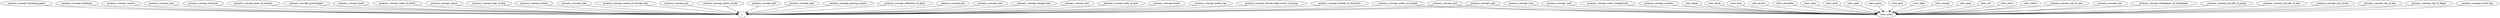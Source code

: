 strict digraph  {
primary_concept_ant;
y;
primary_concept_ants;
primary_concept_background;
primary_concept_bee;
primary_concept_body_of_ants;
primary_concept_bottle;
primary_concept_bottle_cap;
"primary_concept_bottom-right-corner_of_pump";
primary_concept_bottom_of_furniture;
primary_concept_branding_paper;
primary_concept_buildings;
primary_concept_camera;
primary_concept_door;
primary_concept_doormat;
primary_concept_glass_of_window;
primary_concept_grasshopper;
primary_concept_hand;
primary_concept_head_of_bottle;
primary_concept_insect;
primary_concept_legs_of_dog;
primary_concept_mantis;
primary_concept_note;
primary_concept_onesie_of_storage_box;
primary_concept_pen;
primary_concept_photo_of_kid;
primary_concept_pile;
primary_concept_pipe;
primary_concept_praying_mantis;
primary_concept_reflection_of_glass;
primary_concept_scales_of_animal;
primary_concept_seal;
primary_concept_sign;
color_white;
primary_concept_tail_of_ants;
primary_concept_text;
primary_concept_toiletpaper_of_toiletpaper;
"primary_concept_top-left_of_pump";
"primary_concept_top-left_of_tree";
primary_concept_top_of_bee;
primary_concept_top_of_box;
primary_concept_top_of_finger;
primary_concept_trash_bag;
primary_concept_tree;
primary_concept_wall;
primary_concept_water_background;
primary_concept_window;
color_beige;
color_black;
color_blue;
color_brown;
color_chocolate;
color_clear;
color_dark;
color_gold;
color_green;
color_grey;
color_light;
color_orange;
color_pink;
color_red;
color_silver;
color_yellow;
primary_concept_ant -> y;
primary_concept_ants -> y;
primary_concept_background -> y;
primary_concept_bee -> y;
primary_concept_body_of_ants -> y;
primary_concept_bottle -> y;
primary_concept_bottle_cap -> y;
"primary_concept_bottom-right-corner_of_pump" -> y;
primary_concept_bottom_of_furniture -> y;
primary_concept_branding_paper -> y;
primary_concept_buildings -> y;
primary_concept_camera -> y;
primary_concept_door -> y;
primary_concept_doormat -> y;
primary_concept_glass_of_window -> y;
primary_concept_grasshopper -> y;
primary_concept_hand -> y;
primary_concept_head_of_bottle -> y;
primary_concept_insect -> y;
primary_concept_legs_of_dog -> y;
primary_concept_mantis -> y;
primary_concept_note -> y;
primary_concept_onesie_of_storage_box -> y;
primary_concept_pen -> y;
primary_concept_photo_of_kid -> y;
primary_concept_pile -> y;
primary_concept_pipe -> y;
primary_concept_praying_mantis -> y;
primary_concept_reflection_of_glass -> y;
primary_concept_scales_of_animal -> y;
primary_concept_scales_of_animal -> color_white;
primary_concept_seal -> y;
primary_concept_seal -> color_white;
primary_concept_sign -> y;
primary_concept_sign -> color_white;
primary_concept_tail_of_ants -> color_white;
primary_concept_text -> color_white;
primary_concept_toiletpaper_of_toiletpaper -> color_white;
"primary_concept_top-left_of_pump" -> color_white;
"primary_concept_top-left_of_tree" -> color_white;
primary_concept_top_of_bee -> color_white;
primary_concept_top_of_box -> color_white;
primary_concept_top_of_finger -> color_white;
primary_concept_trash_bag -> color_white;
primary_concept_tree -> color_white;
primary_concept_wall -> color_white;
primary_concept_water_background -> color_white;
primary_concept_window -> color_white;
color_beige -> color_white;
color_black -> color_white;
color_blue -> color_white;
color_brown -> color_white;
color_chocolate -> color_white;
color_clear -> color_white;
color_dark -> color_white;
color_gold -> color_white;
color_green -> color_white;
color_grey -> color_white;
color_light -> color_white;
color_orange -> color_white;
color_pink -> color_white;
color_red -> color_white;
color_silver -> color_white;
color_yellow -> color_white;
}
